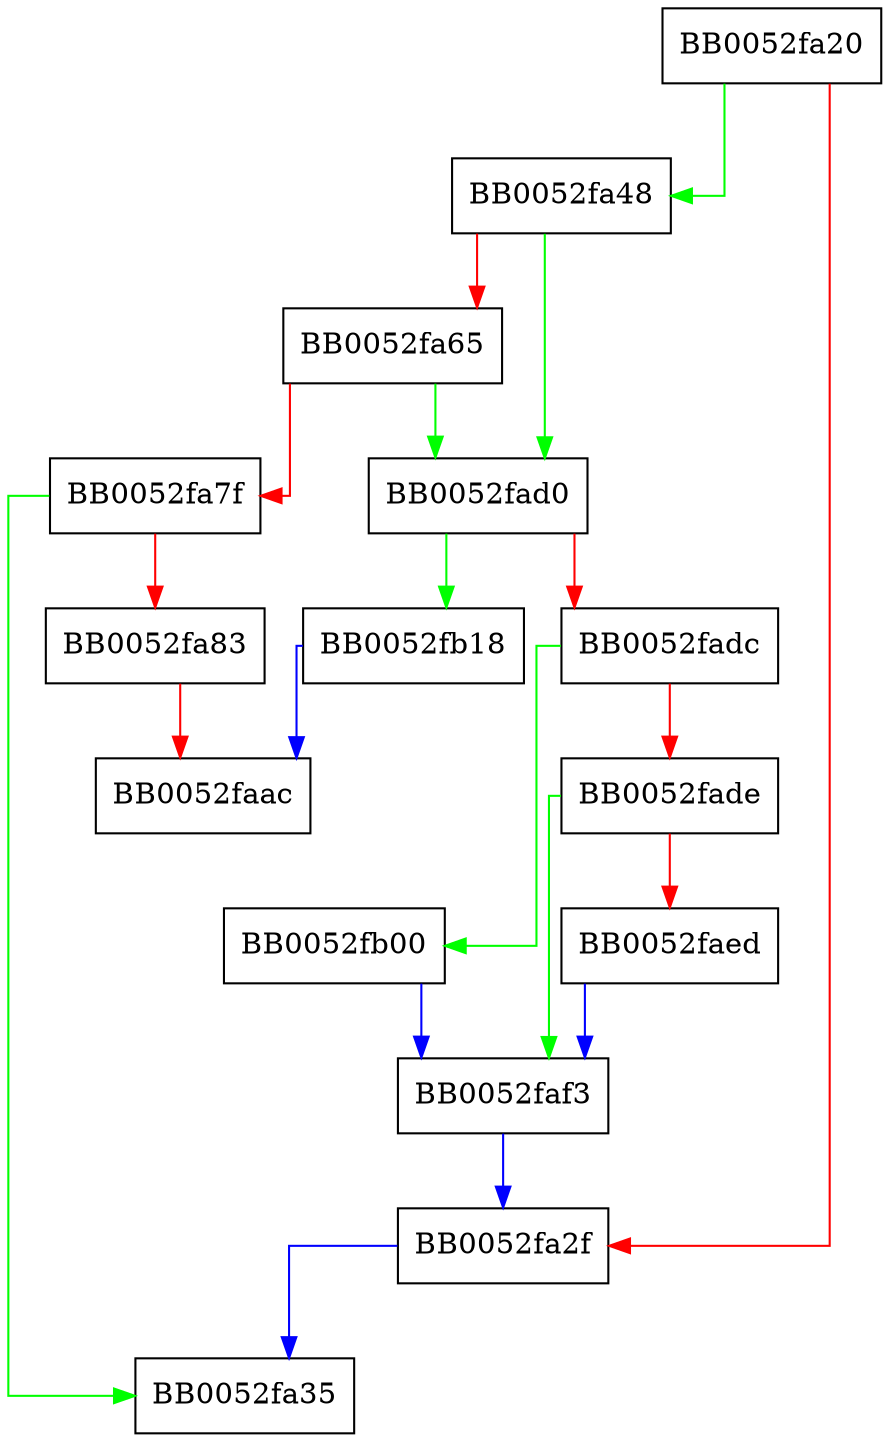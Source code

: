 digraph BIO_wait {
  node [shape="box"];
  graph [splines=ortho];
  BB0052fa20 -> BB0052fa48 [color="green"];
  BB0052fa20 -> BB0052fa2f [color="red"];
  BB0052fa2f -> BB0052fa35 [color="blue"];
  BB0052fa48 -> BB0052fad0 [color="green"];
  BB0052fa48 -> BB0052fa65 [color="red"];
  BB0052fa65 -> BB0052fad0 [color="green"];
  BB0052fa65 -> BB0052fa7f [color="red"];
  BB0052fa7f -> BB0052fa35 [color="green"];
  BB0052fa7f -> BB0052fa83 [color="red"];
  BB0052fa83 -> BB0052faac [color="red"];
  BB0052fad0 -> BB0052fb18 [color="green"];
  BB0052fad0 -> BB0052fadc [color="red"];
  BB0052fadc -> BB0052fb00 [color="green"];
  BB0052fadc -> BB0052fade [color="red"];
  BB0052fade -> BB0052faf3 [color="green"];
  BB0052fade -> BB0052faed [color="red"];
  BB0052faed -> BB0052faf3 [color="blue"];
  BB0052faf3 -> BB0052fa2f [color="blue"];
  BB0052fb00 -> BB0052faf3 [color="blue"];
  BB0052fb18 -> BB0052faac [color="blue"];
}
